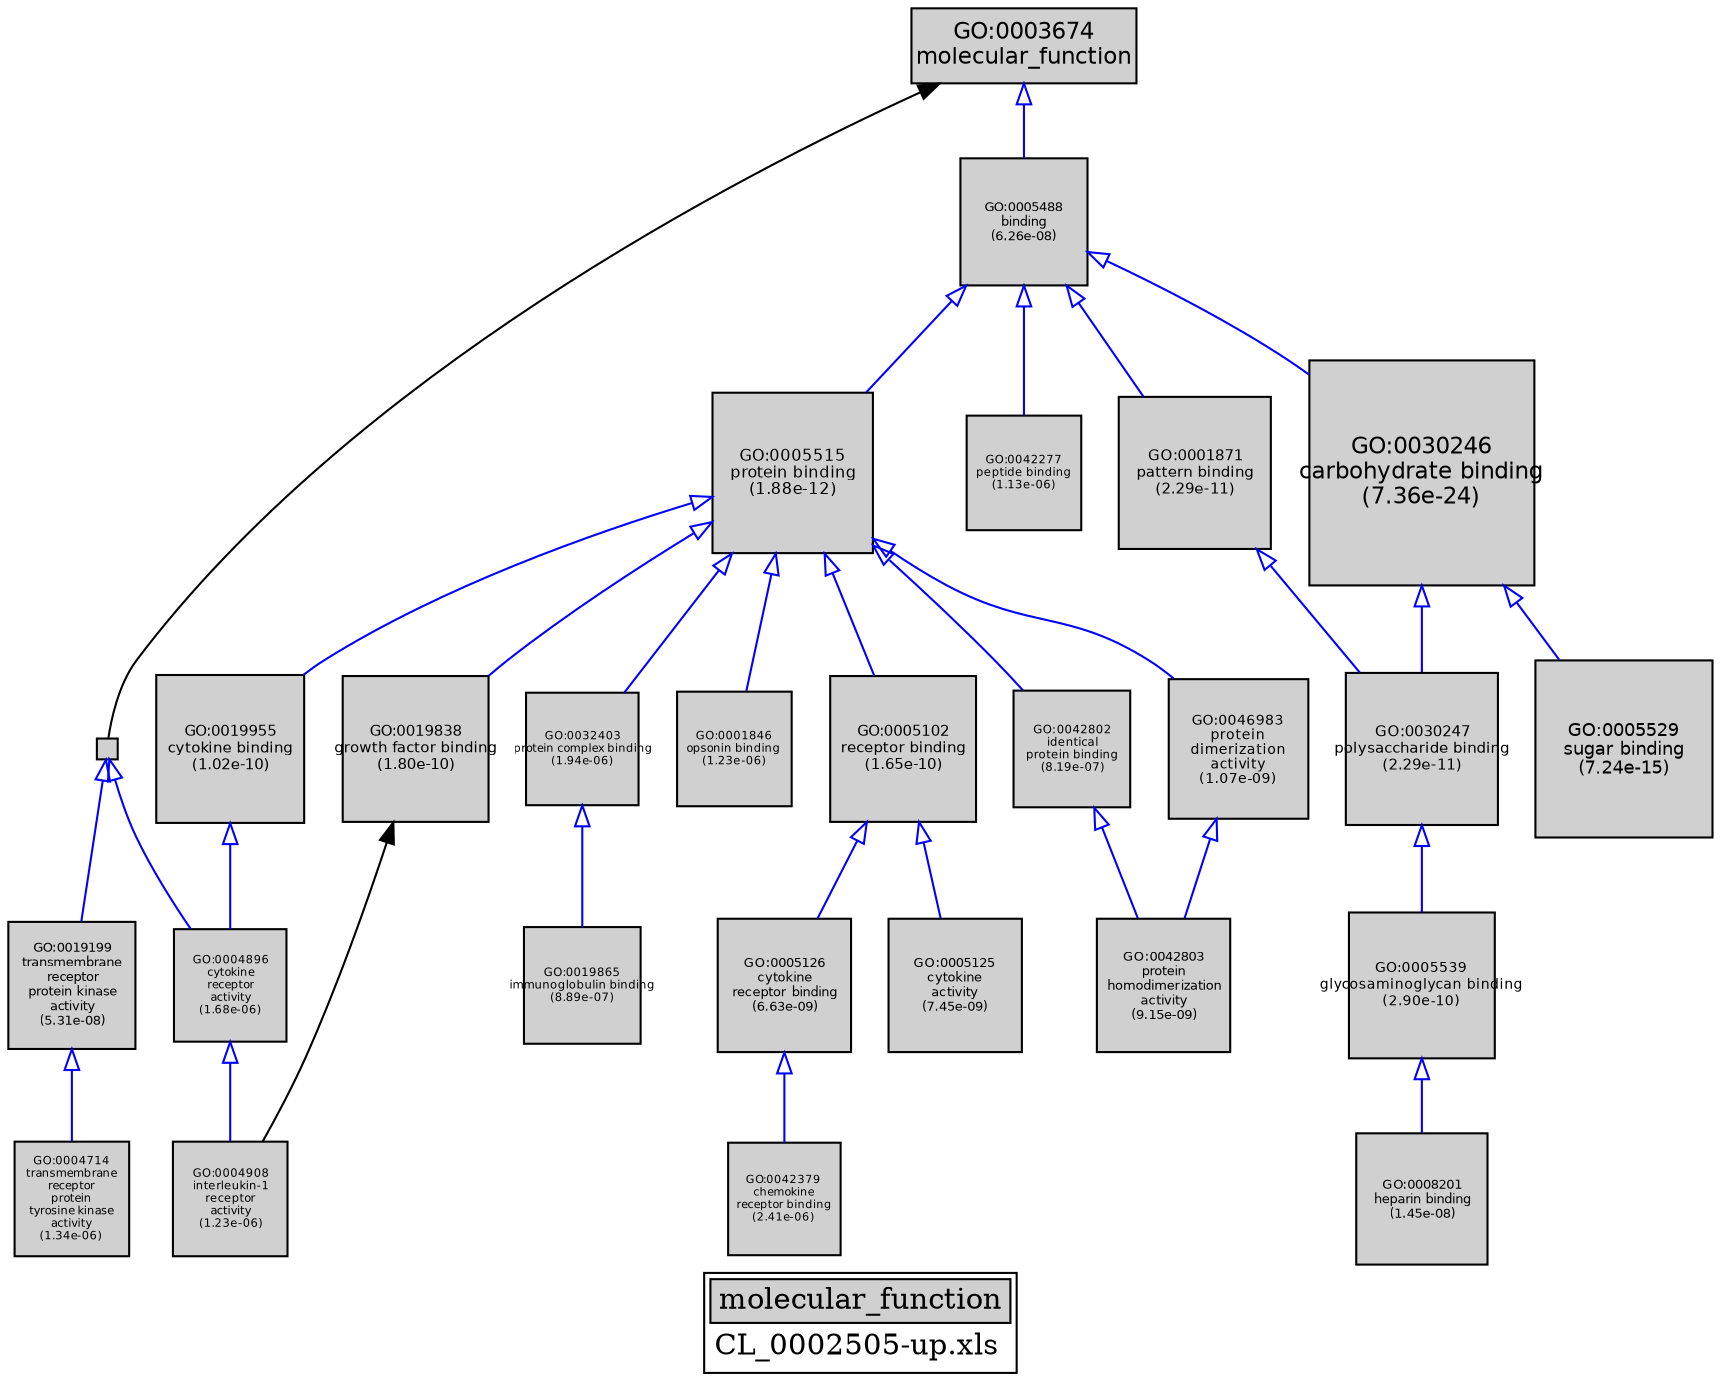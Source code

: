 digraph "molecular_function" {
graph [ bgcolor = "#FFFFFF", label = <<TABLE COLOR="black" BGCOLOR="white"><TR><TD COLSPAN="2" BGCOLOR="#D0D0D0"><FONT COLOR="black">molecular_function</FONT></TD></TR><TR><TD BORDER="0">CL_0002505-up.xls</TD></TR></TABLE>> ];
node [ fontname = "Helvetica" ];

subgraph "nodes" {

node [ style = "filled", fixedsize = "true", width = 1, shape = "box", fontsize = 9, fillcolor = "#D0D0D0", fontcolor = "black", color = "black" ];

"GO:0003674" [ URL = "#GO:0003674", label = <<TABLE BORDER="0"><TR><TD>GO:0003674<BR/>molecular_function</TD></TR></TABLE>>, width = 1.5, shape = "box", fontsize = 10.8 ];
"GO:0019838" [ URL = "#GO:0019838", label = <<TABLE BORDER="0"><TR><TD>GO:0019838<BR/>growth factor binding<BR/>(1.80e-10)</TD></TR></TABLE>>, width = 0.976553881532, shape = "box", fontsize = 7.03118794703, height = 0.976553881532 ];
"GO:0005515" [ URL = "#GO:0005515", label = <<TABLE BORDER="0"><TR><TD>GO:0005515<BR/>protein binding<BR/>(1.88e-12)</TD></TR></TABLE>>, width = 1.07026527016, shape = "box", fontsize = 7.70590994515, height = 1.07026527016 ];
"GO:0019199" [ URL = "#GO:0019199", label = <<TABLE BORDER="0"><TR><TD>GO:0019199<BR/>transmembrane<BR/>receptor<BR/>protein kinase<BR/>activity<BR/>(5.31e-08)</TD></TR></TABLE>>, width = 0.845235916967, shape = "box", fontsize = 6.08569860216, height = 0.845235916967 ];
"GO:0042803" [ URL = "#GO:0042803", label = <<TABLE BORDER="0"><TR><TD>GO:0042803<BR/>protein<BR/>homodimerization<BR/>activity<BR/>(9.15e-09)</TD></TR></TABLE>>, width = 0.887925851544, shape = "box", fontsize = 6.39306613112, height = 0.887925851544 ];
"GO:0042277" [ URL = "#GO:0042277", label = <<TABLE BORDER="0"><TR><TD>GO:0042277<BR/>peptide binding<BR/>(1.13e-06)</TD></TR></TABLE>>, width = 0.765420838587, shape = "box", fontsize = 5.51103003783, height = 0.765420838587 ];
"GO:0008201" [ URL = "#GO:0008201", label = <<TABLE BORDER="0"><TR><TD>GO:0008201<BR/>heparin binding<BR/>(1.45e-08)</TD></TR></TABLE>>, width = 0.876889263295, shape = "box", fontsize = 6.31360269573, height = 0.876889263295 ];
"GO:0004896" [ URL = "#GO:0004896", label = <<TABLE BORDER="0"><TR><TD>GO:0004896<BR/>cytokine<BR/>receptor<BR/>activity<BR/>(1.68e-06)</TD></TR></TABLE>>, width = 0.754358107482, shape = "box", fontsize = 5.43137837387, height = 0.754358107482 ];
"GO:0019955" [ URL = "#GO:0019955", label = <<TABLE BORDER="0"><TR><TD>GO:0019955<BR/>cytokine binding<BR/>(1.02e-10)</TD></TR></TABLE>>, width = 0.988702569215, shape = "box", fontsize = 7.11865849835, height = 0.988702569215 ];
"GO:0004888" [ URL = "#GO:0004888", label = "", width = 0.142167002684, shape = "box", height = 0.142167002684 ];
"GO:0005126" [ URL = "#GO:0005126", label = <<TABLE BORDER="0"><TR><TD>GO:0005126<BR/>cytokine<BR/>receptor binding<BR/>(6.63e-09)</TD></TR></TABLE>>, width = 0.895507522103, shape = "box", fontsize = 6.44765415914, height = 0.895507522103 ];
"GO:0042379" [ URL = "#GO:0042379", label = <<TABLE BORDER="0"><TR><TD>GO:0042379<BR/>chemokine<BR/>receptor binding<BR/>(2.41e-06)</TD></TR></TABLE>>, width = 0.744287959351, shape = "box", fontsize = 5.35887330733, height = 0.744287959351 ];
"GO:0001871" [ URL = "#GO:0001871", label = <<TABLE BORDER="0"><TR><TD>GO:0001871<BR/>pattern binding<BR/>(2.29e-11)</TD></TR></TABLE>>, width = 1.01994796257, shape = "box", fontsize = 7.34362533052, height = 1.01994796257 ];
"GO:0030247" [ URL = "#GO:0030247", label = <<TABLE BORDER="0"><TR><TD>GO:0030247<BR/>polysaccharide binding<BR/>(2.29e-11)</TD></TR></TABLE>>, width = 1.01994796257, shape = "box", fontsize = 7.34362533052, height = 1.01994796257 ];
"GO:0005488" [ URL = "#GO:0005488", label = <<TABLE BORDER="0"><TR><TD>GO:0005488<BR/>binding<BR/>(6.26e-08)</TD></TR></TABLE>>, width = 0.841159279764, shape = "box", fontsize = 6.0563468143, height = 0.841159279764 ];
"GO:0032403" [ URL = "#GO:0032403", label = <<TABLE BORDER="0"><TR><TD>GO:0032403<BR/>protein complex binding<BR/>(1.94e-06)</TD></TR></TABLE>>, width = 0.750354969914, shape = "box", fontsize = 5.40255578338, height = 0.750354969914 ];
"GO:0005539" [ URL = "#GO:0005539", label = <<TABLE BORDER="0"><TR><TD>GO:0005539<BR/>glycosaminoglycan binding<BR/>(2.90e-10)</TD></TR></TABLE>>, width = 0.966220964706, shape = "box", fontsize = 6.95679094588, height = 0.966220964706 ];
"GO:0001846" [ URL = "#GO:0001846", label = <<TABLE BORDER="0"><TR><TD>GO:0001846<BR/>opsonin binding<BR/>(1.23e-06)</TD></TR></TABLE>>, width = 0.763006294866, shape = "box", fontsize = 5.49364532303, height = 0.763006294866 ];
"GO:0030246" [ URL = "#GO:0030246", label = <<TABLE BORDER="0"><TR><TD>GO:0030246<BR/>carbohydrate binding<BR/>(7.36e-24)</TD></TR></TABLE>>, width = 1.5, shape = "box", fontsize = 10.8, height = 1.5 ];
"GO:0005529" [ URL = "#GO:0005529", label = <<TABLE BORDER="0"><TR><TD>GO:0005529<BR/>sugar binding<BR/>(7.24e-15)</TD></TR></TABLE>>, width = 1.17440896606, shape = "box", fontsize = 8.45574455561, height = 1.17440896606 ];
"GO:0004714" [ URL = "#GO:0004714", label = <<TABLE BORDER="0"><TR><TD>GO:0004714<BR/>transmembrane<BR/>receptor<BR/>protein<BR/>tyrosine kinase<BR/>activity<BR/>(1.34e-06)</TD></TR></TABLE>>, width = 0.76066041281, shape = "box", fontsize = 5.47675497223, height = 0.76066041281 ];
"GO:0005125" [ URL = "#GO:0005125", label = <<TABLE BORDER="0"><TR><TD>GO:0005125<BR/>cytokine<BR/>activity<BR/>(7.45e-09)</TD></TR></TABLE>>, width = 0.892768625445, shape = "box", fontsize = 6.4279341032, height = 0.892768625445 ];
"GO:0019865" [ URL = "#GO:0019865", label = <<TABLE BORDER="0"><TR><TD>GO:0019865<BR/>immunoglobulin binding<BR/>(8.89e-07)</TD></TR></TABLE>>, width = 0.771984813621, shape = "box", fontsize = 5.55829065807, height = 0.771984813621 ];
"GO:0005102" [ URL = "#GO:0005102", label = <<TABLE BORDER="0"><TR><TD>GO:0005102<BR/>receptor binding<BR/>(1.65e-10)</TD></TR></TABLE>>, width = 0.978376196894, shape = "box", fontsize = 7.04430861764, height = 0.978376196894 ];
"GO:0042802" [ URL = "#GO:0042802", label = <<TABLE BORDER="0"><TR><TD>GO:0042802<BR/>identical<BR/>protein binding<BR/>(8.19e-07)</TD></TR></TABLE>>, width = 0.774216860222, shape = "box", fontsize = 5.5743613936, height = 0.774216860222 ];
"GO:0046983" [ URL = "#GO:0046983", label = <<TABLE BORDER="0"><TR><TD>GO:0046983<BR/>protein<BR/>dimerization<BR/>activity<BR/>(1.07e-09)</TD></TR></TABLE>>, width = 0.937335802638, shape = "box", fontsize = 6.74881777899, height = 0.937335802638 ];
"GO:0004908" [ URL = "#GO:0004908", label = <<TABLE BORDER="0"><TR><TD>GO:0004908<BR/>interleukin-1<BR/>receptor<BR/>activity<BR/>(1.23e-06)</TD></TR></TABLE>>, width = 0.763006294866, shape = "box", fontsize = 5.49364532303, height = 0.763006294866 ];
}
subgraph "edges" {


edge [ dir = "back", weight = 1 ];
subgraph "regulates" {


edge [ color = "cyan", arrowtail = "none" ];
subgraph "positive" {


edge [ color = "green", arrowtail = "vee" ];
}
subgraph "negative" {


edge [ color = "red", arrowtail = "tee" ];
}
}
subgraph "part_of" {


edge [ color = "purple", arrowtail = "diamond", weight = 2.5 ];
}
subgraph "is_a" {


edge [ color = "blue", arrowtail = "empty", weight = 5.0 ];
"GO:0004888" -> "GO:0019199";
"GO:0005515" -> "GO:0042802";
"GO:0005488" -> "GO:0001871";
"GO:0005515" -> "GO:0032403";
"GO:0030246" -> "GO:0005529";
"GO:0005515" -> "GO:0005102";
"GO:0005488" -> "GO:0005515";
"GO:0005515" -> "GO:0001846";
"GO:0032403" -> "GO:0019865";
"GO:0004888" -> "GO:0004896";
"GO:0005515" -> "GO:0019955";
"GO:0005515" -> "GO:0019838";
"GO:0019199" -> "GO:0004714";
"GO:0005102" -> "GO:0005125";
"GO:0042802" -> "GO:0042803";
"GO:0005126" -> "GO:0042379";
"GO:0005102" -> "GO:0005126";
"GO:0046983" -> "GO:0042803";
"GO:0005488" -> "GO:0030246";
"GO:0005515" -> "GO:0046983";
"GO:0005539" -> "GO:0008201";
"GO:0003674" -> "GO:0005488";
"GO:0030246" -> "GO:0030247";
"GO:0004896" -> "GO:0004908";
"GO:0030247" -> "GO:0005539";
"GO:0019955" -> "GO:0004896";
"GO:0005488" -> "GO:0042277";
"GO:0001871" -> "GO:0030247";
}
"GO:0019838" -> "GO:0004908";
"GO:0003674" -> "GO:0004888";
}
}
